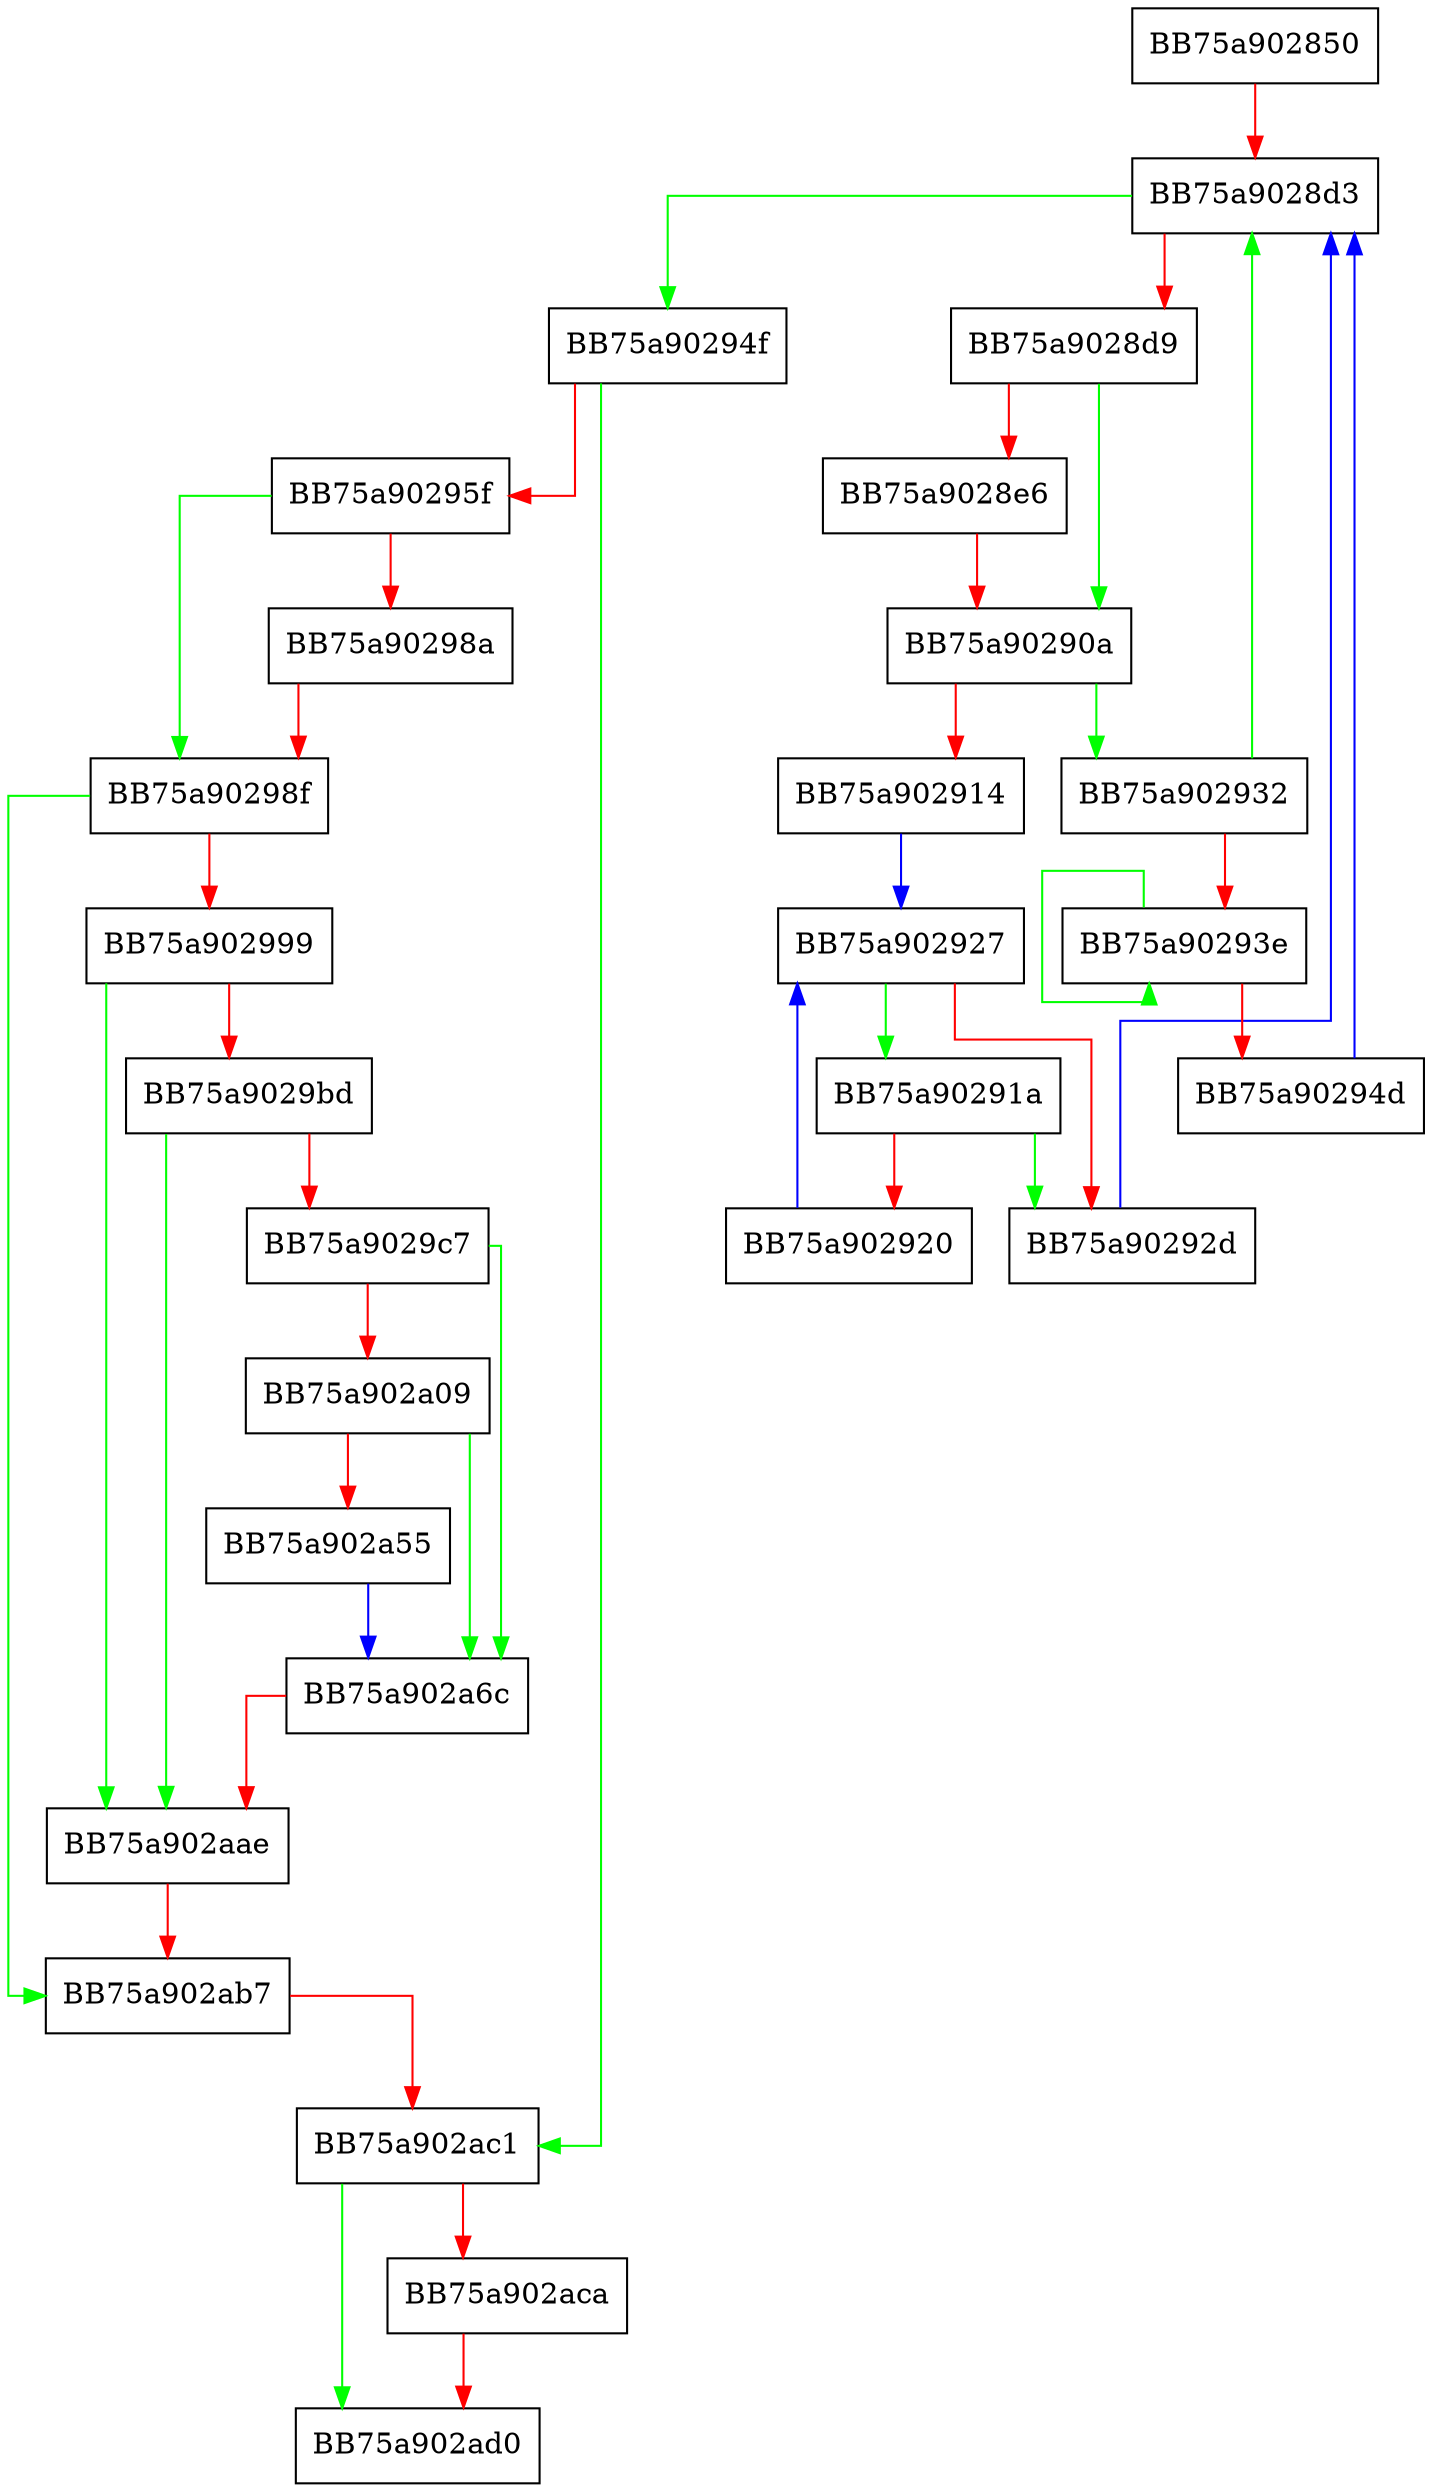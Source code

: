 digraph _scan_for_child_processes {
  node [shape="box"];
  graph [splines=ortho];
  BB75a902850 -> BB75a9028d3 [color="red"];
  BB75a9028d3 -> BB75a90294f [color="green"];
  BB75a9028d3 -> BB75a9028d9 [color="red"];
  BB75a9028d9 -> BB75a90290a [color="green"];
  BB75a9028d9 -> BB75a9028e6 [color="red"];
  BB75a9028e6 -> BB75a90290a [color="red"];
  BB75a90290a -> BB75a902932 [color="green"];
  BB75a90290a -> BB75a902914 [color="red"];
  BB75a902914 -> BB75a902927 [color="blue"];
  BB75a90291a -> BB75a90292d [color="green"];
  BB75a90291a -> BB75a902920 [color="red"];
  BB75a902920 -> BB75a902927 [color="blue"];
  BB75a902927 -> BB75a90291a [color="green"];
  BB75a902927 -> BB75a90292d [color="red"];
  BB75a90292d -> BB75a9028d3 [color="blue"];
  BB75a902932 -> BB75a9028d3 [color="green"];
  BB75a902932 -> BB75a90293e [color="red"];
  BB75a90293e -> BB75a90293e [color="green"];
  BB75a90293e -> BB75a90294d [color="red"];
  BB75a90294d -> BB75a9028d3 [color="blue"];
  BB75a90294f -> BB75a902ac1 [color="green"];
  BB75a90294f -> BB75a90295f [color="red"];
  BB75a90295f -> BB75a90298f [color="green"];
  BB75a90295f -> BB75a90298a [color="red"];
  BB75a90298a -> BB75a90298f [color="red"];
  BB75a90298f -> BB75a902ab7 [color="green"];
  BB75a90298f -> BB75a902999 [color="red"];
  BB75a902999 -> BB75a902aae [color="green"];
  BB75a902999 -> BB75a9029bd [color="red"];
  BB75a9029bd -> BB75a902aae [color="green"];
  BB75a9029bd -> BB75a9029c7 [color="red"];
  BB75a9029c7 -> BB75a902a6c [color="green"];
  BB75a9029c7 -> BB75a902a09 [color="red"];
  BB75a902a09 -> BB75a902a6c [color="green"];
  BB75a902a09 -> BB75a902a55 [color="red"];
  BB75a902a55 -> BB75a902a6c [color="blue"];
  BB75a902a6c -> BB75a902aae [color="red"];
  BB75a902aae -> BB75a902ab7 [color="red"];
  BB75a902ab7 -> BB75a902ac1 [color="red"];
  BB75a902ac1 -> BB75a902ad0 [color="green"];
  BB75a902ac1 -> BB75a902aca [color="red"];
  BB75a902aca -> BB75a902ad0 [color="red"];
}